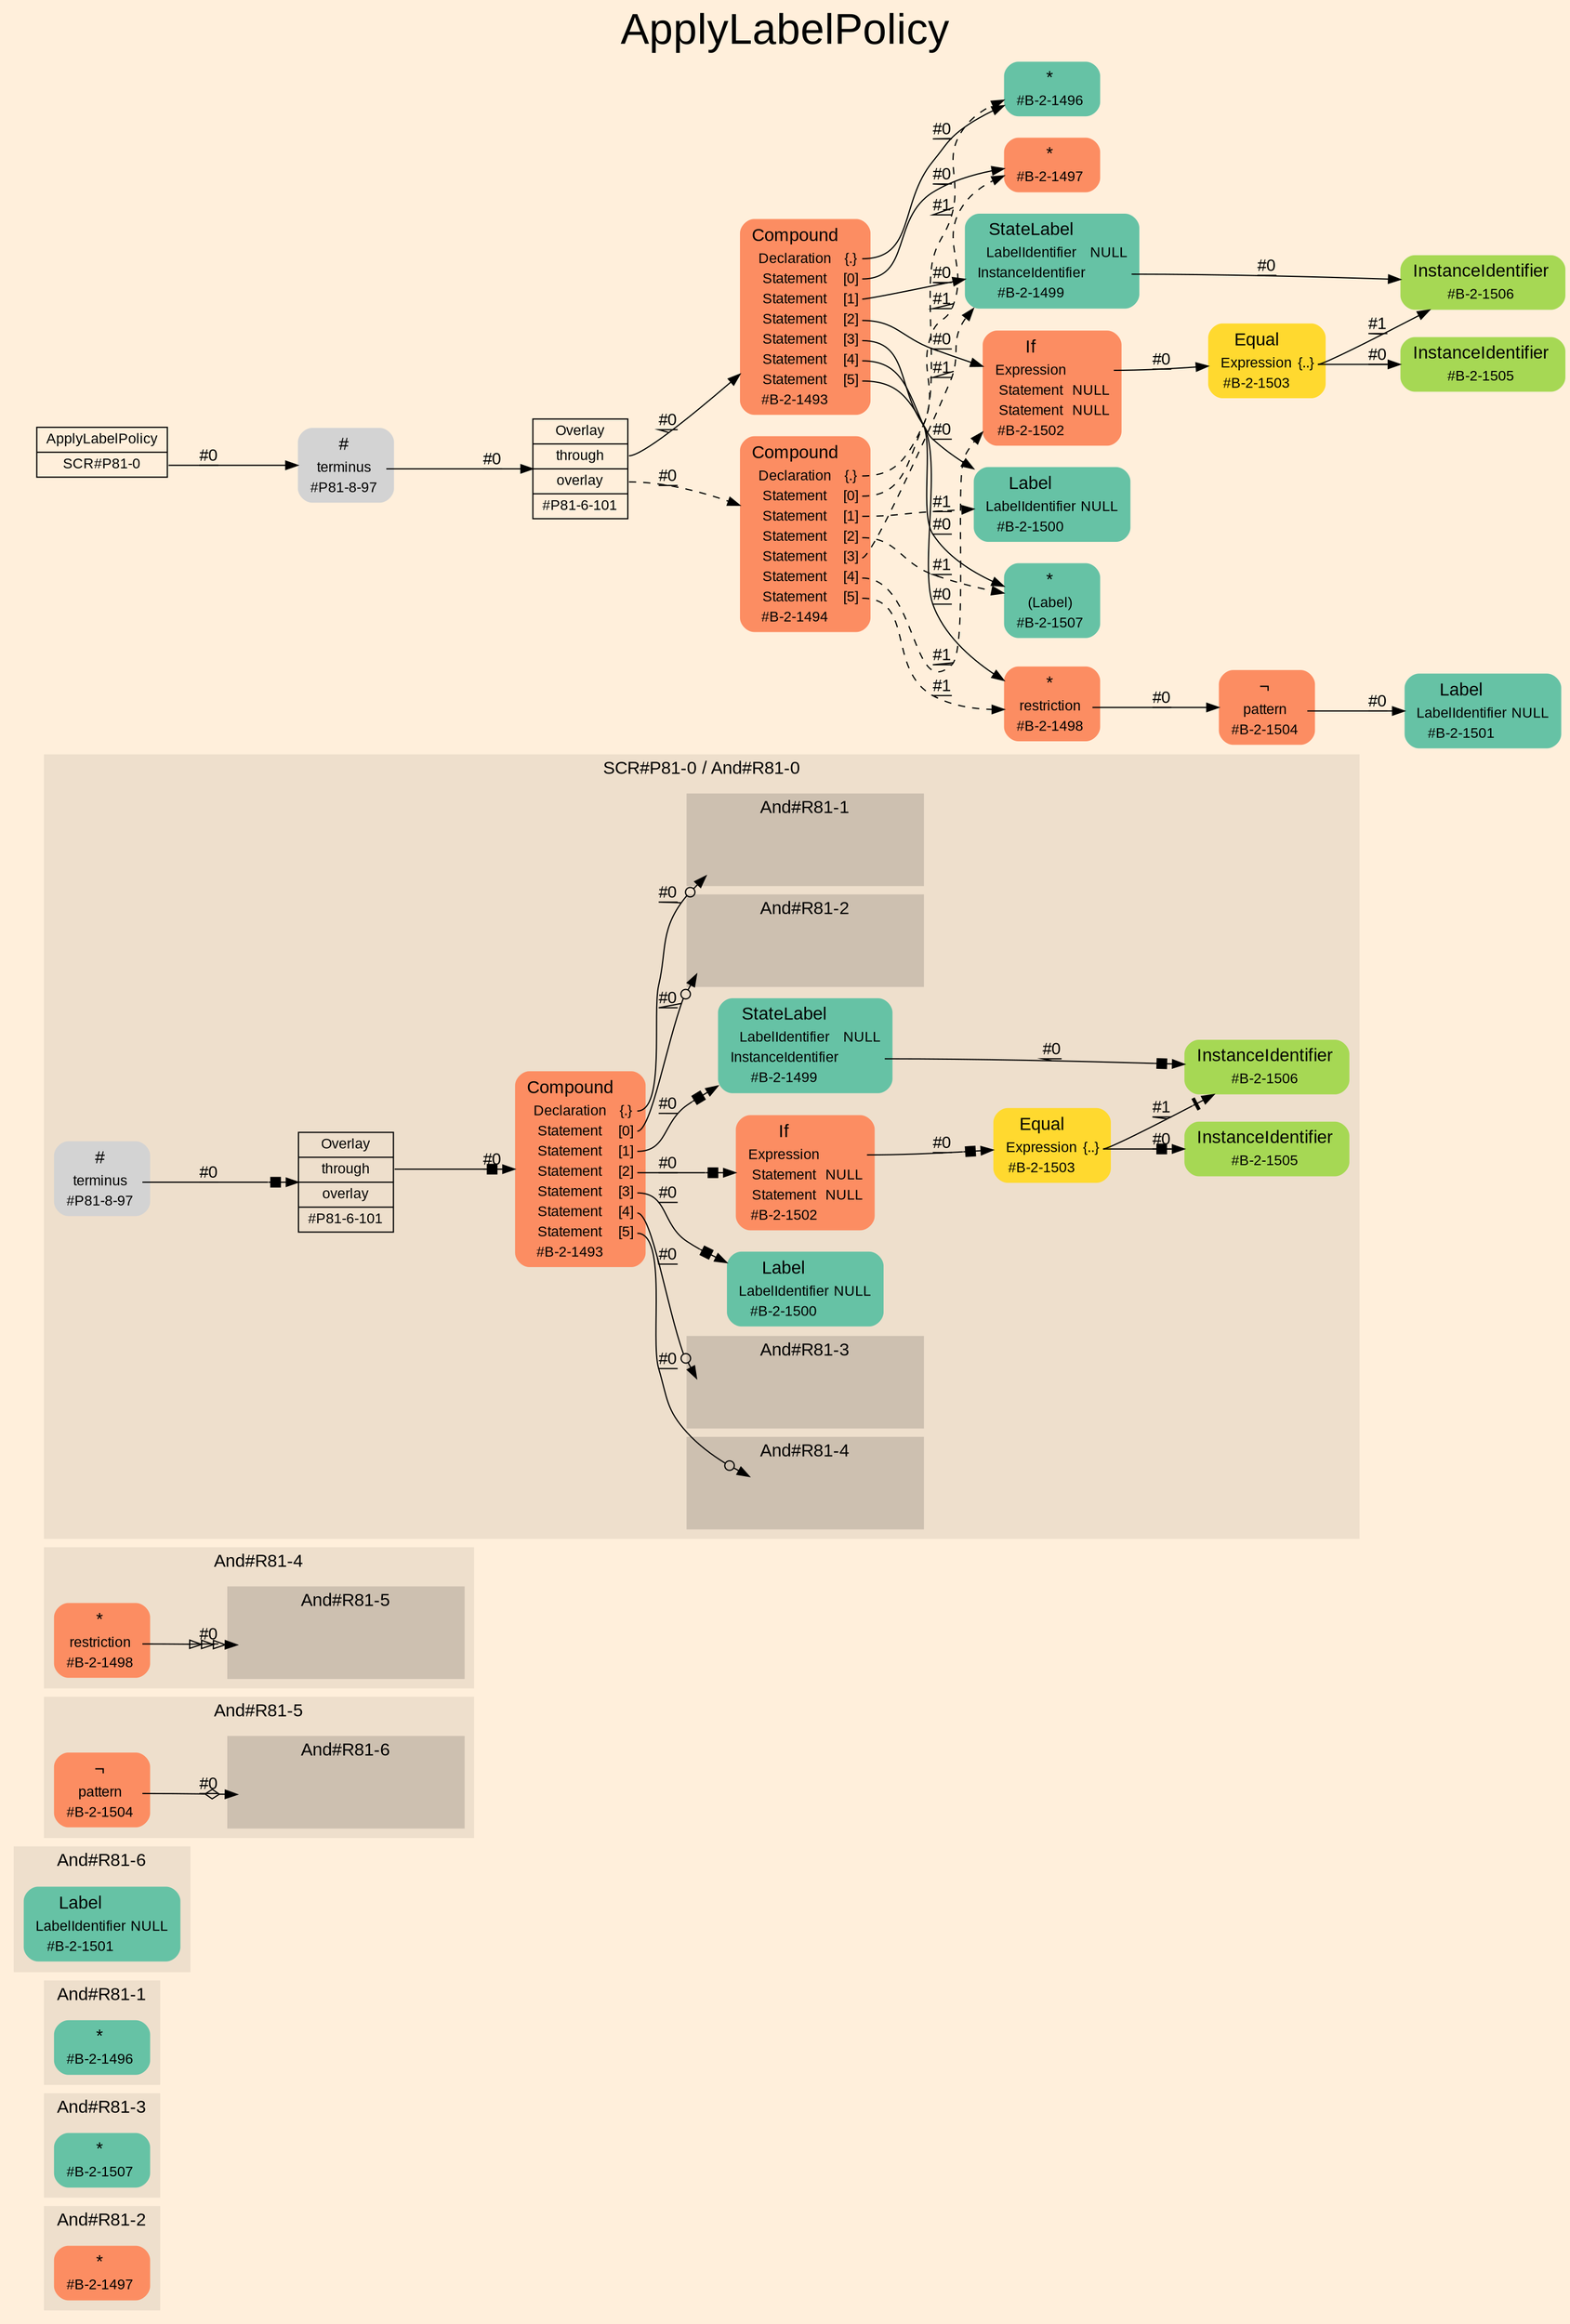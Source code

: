 digraph "ApplyLabelPolicy" {
label = "ApplyLabelPolicy"
labelloc = t
fontsize = "36"
graph [
    rankdir = "LR"
    ranksep = 0.3
    bgcolor = antiquewhite1
    color = black
    fontcolor = black
    fontname = "Arial"
];
node [
    fontname = "Arial"
];
edge [
    fontname = "Arial"
];

// -------------------- figure And#R81-2 --------------------
// -------- region And#R81-2 ----------
subgraph "clusterAnd#R81-2" {
    label = "And#R81-2"
    style = "filled"
    color = antiquewhite2
    fontsize = "15"
    // -------- block And#R81-2[#B-2-1497] ----------
    "And#R81-2[#B-2-1497]" [
        shape = "plaintext"
        fillcolor = "/set28/2"
        label = <<TABLE BORDER="0" CELLBORDER="0" CELLSPACING="0">
         <TR><TD><FONT POINT-SIZE="15.0">*</FONT></TD><TD></TD></TR>
         <TR><TD>#B-2-1497</TD><TD PORT="port0"></TD></TR>
        </TABLE>>
        style = "rounded,filled"
        fontsize = "12"
    ];
    
}


// -------------------- figure And#R81-3 --------------------
// -------- region And#R81-3 ----------
subgraph "clusterAnd#R81-3" {
    label = "And#R81-3"
    style = "filled"
    color = antiquewhite2
    fontsize = "15"
    // -------- block And#R81-3[#B-2-1507] ----------
    "And#R81-3[#B-2-1507]" [
        shape = "plaintext"
        fillcolor = "/set28/1"
        label = <<TABLE BORDER="0" CELLBORDER="0" CELLSPACING="0">
         <TR><TD><FONT POINT-SIZE="15.0">*</FONT></TD><TD></TD></TR>
         <TR><TD>#B-2-1507</TD><TD PORT="port0"></TD></TR>
        </TABLE>>
        style = "rounded,filled"
        fontsize = "12"
    ];
    
}


// -------------------- figure And#R81-1 --------------------
// -------- region And#R81-1 ----------
subgraph "clusterAnd#R81-1" {
    label = "And#R81-1"
    style = "filled"
    color = antiquewhite2
    fontsize = "15"
    // -------- block And#R81-1[#B-2-1496] ----------
    "And#R81-1[#B-2-1496]" [
        shape = "plaintext"
        fillcolor = "/set28/1"
        label = <<TABLE BORDER="0" CELLBORDER="0" CELLSPACING="0">
         <TR><TD><FONT POINT-SIZE="15.0">*</FONT></TD><TD></TD></TR>
         <TR><TD>#B-2-1496</TD><TD PORT="port0"></TD></TR>
        </TABLE>>
        style = "rounded,filled"
        fontsize = "12"
    ];
    
}


// -------------------- figure And#R81-6 --------------------
// -------- region And#R81-6 ----------
subgraph "clusterAnd#R81-6" {
    label = "And#R81-6"
    style = "filled"
    color = antiquewhite2
    fontsize = "15"
    // -------- block And#R81-6[#B-2-1501] ----------
    "And#R81-6[#B-2-1501]" [
        shape = "plaintext"
        fillcolor = "/set28/1"
        label = <<TABLE BORDER="0" CELLBORDER="0" CELLSPACING="0">
         <TR><TD><FONT POINT-SIZE="15.0">Label</FONT></TD><TD></TD></TR>
         <TR><TD>LabelIdentifier</TD><TD PORT="port0">NULL</TD></TR>
         <TR><TD>#B-2-1501</TD><TD PORT="port1"></TD></TR>
        </TABLE>>
        style = "rounded,filled"
        fontsize = "12"
    ];
    
}


// -------------------- figure And#R81-5 --------------------
// -------- region And#R81-5 ----------
subgraph "clusterAnd#R81-5" {
    label = "And#R81-5"
    style = "filled"
    color = antiquewhite2
    fontsize = "15"
    // -------- block And#R81-5[#B-2-1504] ----------
    "And#R81-5[#B-2-1504]" [
        shape = "plaintext"
        fillcolor = "/set28/2"
        label = <<TABLE BORDER="0" CELLBORDER="0" CELLSPACING="0">
         <TR><TD><FONT POINT-SIZE="15.0">¬</FONT></TD><TD></TD></TR>
         <TR><TD>pattern</TD><TD PORT="port0"></TD></TR>
         <TR><TD>#B-2-1504</TD><TD PORT="port1"></TD></TR>
        </TABLE>>
        style = "rounded,filled"
        fontsize = "12"
    ];
    
    "And#R81-5[#B-2-1504]":port0 -> "#0->And#R81-5[#B-2-1501]" [
        arrowhead="normalnoneodiamond"
        label = "#0"
        decorate = true
        color = black
        fontcolor = black
    ];
    
    // -------- region And#R81-5[And#R81-6] ----------
    subgraph "clusterAnd#R81-5[And#R81-6]" {
        label = "And#R81-6"
        style = "filled"
        color = antiquewhite3
        fontsize = "15"
        // -------- block #0->And#R81-5[#B-2-1501] ----------
        "#0->And#R81-5[#B-2-1501]" [
            shape = "none"
            style = "invisible"
        ];
        
    }
    
}


// -------------------- figure And#R81-4 --------------------
// -------- region And#R81-4 ----------
subgraph "clusterAnd#R81-4" {
    label = "And#R81-4"
    style = "filled"
    color = antiquewhite2
    fontsize = "15"
    // -------- block And#R81-4[#B-2-1498] ----------
    "And#R81-4[#B-2-1498]" [
        shape = "plaintext"
        fillcolor = "/set28/2"
        label = <<TABLE BORDER="0" CELLBORDER="0" CELLSPACING="0">
         <TR><TD><FONT POINT-SIZE="15.0">*</FONT></TD><TD></TD></TR>
         <TR><TD>restriction</TD><TD PORT="port0"></TD></TR>
         <TR><TD>#B-2-1498</TD><TD PORT="port1"></TD></TR>
        </TABLE>>
        style = "rounded,filled"
        fontsize = "12"
    ];
    
    "And#R81-4[#B-2-1498]":port0 -> "#0->And#R81-4[#B-2-1504]" [
        arrowhead="normalonormalonormalonormal"
        label = "#0"
        decorate = true
        color = black
        fontcolor = black
    ];
    
    // -------- region And#R81-4[And#R81-5] ----------
    subgraph "clusterAnd#R81-4[And#R81-5]" {
        label = "And#R81-5"
        style = "filled"
        color = antiquewhite3
        fontsize = "15"
        // -------- block #0->And#R81-4[#B-2-1504] ----------
        "#0->And#R81-4[#B-2-1504]" [
            shape = "none"
            style = "invisible"
        ];
        
    }
    
}


// -------------------- figure And#R81-0 --------------------
// -------- region And#R81-0 ----------
subgraph "clusterAnd#R81-0" {
    label = "SCR#P81-0 / And#R81-0"
    style = "filled"
    color = antiquewhite2
    fontsize = "15"
    // -------- block And#R81-0[#B-2-1500] ----------
    "And#R81-0[#B-2-1500]" [
        shape = "plaintext"
        fillcolor = "/set28/1"
        label = <<TABLE BORDER="0" CELLBORDER="0" CELLSPACING="0">
         <TR><TD><FONT POINT-SIZE="15.0">Label</FONT></TD><TD></TD></TR>
         <TR><TD>LabelIdentifier</TD><TD PORT="port0">NULL</TD></TR>
         <TR><TD>#B-2-1500</TD><TD PORT="port1"></TD></TR>
        </TABLE>>
        style = "rounded,filled"
        fontsize = "12"
    ];
    
    // -------- block And#R81-0[#B-2-1502] ----------
    "And#R81-0[#B-2-1502]" [
        shape = "plaintext"
        fillcolor = "/set28/2"
        label = <<TABLE BORDER="0" CELLBORDER="0" CELLSPACING="0">
         <TR><TD><FONT POINT-SIZE="15.0">If</FONT></TD><TD></TD></TR>
         <TR><TD>Expression</TD><TD PORT="port0"></TD></TR>
         <TR><TD>Statement</TD><TD PORT="port1">NULL</TD></TR>
         <TR><TD>Statement</TD><TD PORT="port2">NULL</TD></TR>
         <TR><TD>#B-2-1502</TD><TD PORT="port3"></TD></TR>
        </TABLE>>
        style = "rounded,filled"
        fontsize = "12"
    ];
    
    "And#R81-0[#B-2-1502]":port0 -> "And#R81-0[#B-2-1503]" [
        arrowhead="normalnonebox"
        label = "#0"
        decorate = true
        color = black
        fontcolor = black
    ];
    
    // -------- block And#R81-0[#B-2-1499] ----------
    "And#R81-0[#B-2-1499]" [
        shape = "plaintext"
        fillcolor = "/set28/1"
        label = <<TABLE BORDER="0" CELLBORDER="0" CELLSPACING="0">
         <TR><TD><FONT POINT-SIZE="15.0">StateLabel</FONT></TD><TD></TD></TR>
         <TR><TD>LabelIdentifier</TD><TD PORT="port0">NULL</TD></TR>
         <TR><TD>InstanceIdentifier</TD><TD PORT="port1"></TD></TR>
         <TR><TD>#B-2-1499</TD><TD PORT="port2"></TD></TR>
        </TABLE>>
        style = "rounded,filled"
        fontsize = "12"
    ];
    
    "And#R81-0[#B-2-1499]":port1 -> "And#R81-0[#B-2-1506]" [
        arrowhead="normalnonebox"
        label = "#0"
        decorate = true
        color = black
        fontcolor = black
    ];
    
    // -------- block And#R81-0[#B-2-1493] ----------
    "And#R81-0[#B-2-1493]" [
        shape = "plaintext"
        fillcolor = "/set28/2"
        label = <<TABLE BORDER="0" CELLBORDER="0" CELLSPACING="0">
         <TR><TD><FONT POINT-SIZE="15.0">Compound</FONT></TD><TD></TD></TR>
         <TR><TD>Declaration</TD><TD PORT="port0">{.}</TD></TR>
         <TR><TD>Statement</TD><TD PORT="port1">[0]</TD></TR>
         <TR><TD>Statement</TD><TD PORT="port2">[1]</TD></TR>
         <TR><TD>Statement</TD><TD PORT="port3">[2]</TD></TR>
         <TR><TD>Statement</TD><TD PORT="port4">[3]</TD></TR>
         <TR><TD>Statement</TD><TD PORT="port5">[4]</TD></TR>
         <TR><TD>Statement</TD><TD PORT="port6">[5]</TD></TR>
         <TR><TD>#B-2-1493</TD><TD PORT="port7"></TD></TR>
        </TABLE>>
        style = "rounded,filled"
        fontsize = "12"
    ];
    
    "And#R81-0[#B-2-1493]":port0 -> "#0->And#R81-0[#B-2-1496]" [
        arrowhead="normalnoneodot"
        label = "#0"
        decorate = true
        color = black
        fontcolor = black
    ];
    
    "And#R81-0[#B-2-1493]":port1 -> "#0->And#R81-0[#B-2-1497]" [
        arrowhead="normalnoneodot"
        label = "#0"
        decorate = true
        color = black
        fontcolor = black
    ];
    
    "And#R81-0[#B-2-1493]":port2 -> "And#R81-0[#B-2-1499]" [
        arrowhead="normalnonebox"
        label = "#0"
        decorate = true
        color = black
        fontcolor = black
    ];
    
    "And#R81-0[#B-2-1493]":port3 -> "And#R81-0[#B-2-1502]" [
        arrowhead="normalnonebox"
        label = "#0"
        decorate = true
        color = black
        fontcolor = black
    ];
    
    "And#R81-0[#B-2-1493]":port4 -> "And#R81-0[#B-2-1500]" [
        arrowhead="normalnonebox"
        label = "#0"
        decorate = true
        color = black
        fontcolor = black
    ];
    
    "And#R81-0[#B-2-1493]":port5 -> "#0->And#R81-0[#B-2-1507]" [
        arrowhead="normalnoneodot"
        label = "#0"
        decorate = true
        color = black
        fontcolor = black
    ];
    
    "And#R81-0[#B-2-1493]":port6 -> "#0->And#R81-0[#B-2-1498]" [
        arrowhead="normalnoneodot"
        label = "#0"
        decorate = true
        color = black
        fontcolor = black
    ];
    
    // -------- block And#R81-0[#B-2-1503] ----------
    "And#R81-0[#B-2-1503]" [
        shape = "plaintext"
        fillcolor = "/set28/6"
        label = <<TABLE BORDER="0" CELLBORDER="0" CELLSPACING="0">
         <TR><TD><FONT POINT-SIZE="15.0">Equal</FONT></TD><TD></TD></TR>
         <TR><TD>Expression</TD><TD PORT="port0">{..}</TD></TR>
         <TR><TD>#B-2-1503</TD><TD PORT="port1"></TD></TR>
        </TABLE>>
        style = "rounded,filled"
        fontsize = "12"
    ];
    
    "And#R81-0[#B-2-1503]":port0 -> "And#R81-0[#B-2-1505]" [
        arrowhead="normalnonebox"
        label = "#0"
        decorate = true
        color = black
        fontcolor = black
    ];
    
    "And#R81-0[#B-2-1503]":port0 -> "And#R81-0[#B-2-1506]" [
        arrowhead="normalnonetee"
        label = "#1"
        decorate = true
        color = black
        fontcolor = black
    ];
    
    // -------- block And#R81-0[#B-2-1505] ----------
    "And#R81-0[#B-2-1505]" [
        shape = "plaintext"
        fillcolor = "/set28/5"
        label = <<TABLE BORDER="0" CELLBORDER="0" CELLSPACING="0">
         <TR><TD><FONT POINT-SIZE="15.0">InstanceIdentifier</FONT></TD><TD></TD></TR>
         <TR><TD>#B-2-1505</TD><TD PORT="port0"></TD></TR>
        </TABLE>>
        style = "rounded,filled"
        fontsize = "12"
    ];
    
    // -------- block And#R81-0[#B-2-1506] ----------
    "And#R81-0[#B-2-1506]" [
        shape = "plaintext"
        fillcolor = "/set28/5"
        label = <<TABLE BORDER="0" CELLBORDER="0" CELLSPACING="0">
         <TR><TD><FONT POINT-SIZE="15.0">InstanceIdentifier</FONT></TD><TD></TD></TR>
         <TR><TD>#B-2-1506</TD><TD PORT="port0"></TD></TR>
        </TABLE>>
        style = "rounded,filled"
        fontsize = "12"
    ];
    
    // -------- block And#R81-0[#P81-6-101] ----------
    "And#R81-0[#P81-6-101]" [
        shape = "record"
        fillcolor = antiquewhite2
        label = "<fixed> Overlay | <port0> through | <port1> overlay | <port2> #P81-6-101"
        style = "filled"
        fontsize = "12"
        color = black
        fontcolor = black
    ];
    
    "And#R81-0[#P81-6-101]":port0 -> "And#R81-0[#B-2-1493]" [
        arrowhead="normalnonebox"
        label = "#0"
        decorate = true
        color = black
        fontcolor = black
    ];
    
    // -------- block And#R81-0[#P81-8-97] ----------
    "And#R81-0[#P81-8-97]" [
        shape = "plaintext"
        label = <<TABLE BORDER="0" CELLBORDER="0" CELLSPACING="0">
         <TR><TD><FONT POINT-SIZE="15.0">#</FONT></TD><TD></TD></TR>
         <TR><TD>terminus</TD><TD PORT="port0"></TD></TR>
         <TR><TD>#P81-8-97</TD><TD PORT="port1"></TD></TR>
        </TABLE>>
        style = "rounded,filled"
        fontsize = "12"
    ];
    
    "And#R81-0[#P81-8-97]":port0 -> "And#R81-0[#P81-6-101]" [
        arrowhead="normalnonebox"
        label = "#0"
        decorate = true
        color = black
        fontcolor = black
    ];
    
    // -------- region And#R81-0[And#R81-1] ----------
    subgraph "clusterAnd#R81-0[And#R81-1]" {
        label = "And#R81-1"
        style = "filled"
        color = antiquewhite3
        fontsize = "15"
        // -------- block #0->And#R81-0[#B-2-1496] ----------
        "#0->And#R81-0[#B-2-1496]" [
            shape = "none"
            style = "invisible"
        ];
        
    }
    
    // -------- region And#R81-0[And#R81-2] ----------
    subgraph "clusterAnd#R81-0[And#R81-2]" {
        label = "And#R81-2"
        style = "filled"
        color = antiquewhite3
        fontsize = "15"
        // -------- block #0->And#R81-0[#B-2-1497] ----------
        "#0->And#R81-0[#B-2-1497]" [
            shape = "none"
            style = "invisible"
        ];
        
    }
    
    // -------- region And#R81-0[And#R81-3] ----------
    subgraph "clusterAnd#R81-0[And#R81-3]" {
        label = "And#R81-3"
        style = "filled"
        color = antiquewhite3
        fontsize = "15"
        // -------- block #0->And#R81-0[#B-2-1507] ----------
        "#0->And#R81-0[#B-2-1507]" [
            shape = "none"
            style = "invisible"
        ];
        
    }
    
    // -------- region And#R81-0[And#R81-4] ----------
    subgraph "clusterAnd#R81-0[And#R81-4]" {
        label = "And#R81-4"
        style = "filled"
        color = antiquewhite3
        fontsize = "15"
        // -------- block #0->And#R81-0[#B-2-1498] ----------
        "#0->And#R81-0[#B-2-1498]" [
            shape = "none"
            style = "invisible"
        ];
        
    }
    
}


// -------------------- transformation figure --------------------
// -------- block CR#P81-0 ----------
"CR#P81-0" [
    shape = "record"
    fillcolor = antiquewhite1
    label = "<fixed> ApplyLabelPolicy | <port0> SCR#P81-0"
    style = "filled"
    fontsize = "12"
    color = black
    fontcolor = black
];

"CR#P81-0":port0 -> "#P81-8-97" [
    label = "#0"
    decorate = true
    color = black
    fontcolor = black
];

// -------- block #P81-8-97 ----------
"#P81-8-97" [
    shape = "plaintext"
    label = <<TABLE BORDER="0" CELLBORDER="0" CELLSPACING="0">
     <TR><TD><FONT POINT-SIZE="15.0">#</FONT></TD><TD></TD></TR>
     <TR><TD>terminus</TD><TD PORT="port0"></TD></TR>
     <TR><TD>#P81-8-97</TD><TD PORT="port1"></TD></TR>
    </TABLE>>
    style = "rounded,filled"
    fontsize = "12"
];

"#P81-8-97":port0 -> "#P81-6-101" [
    label = "#0"
    decorate = true
    color = black
    fontcolor = black
];

// -------- block #P81-6-101 ----------
"#P81-6-101" [
    shape = "record"
    fillcolor = antiquewhite1
    label = "<fixed> Overlay | <port0> through | <port1> overlay | <port2> #P81-6-101"
    style = "filled"
    fontsize = "12"
    color = black
    fontcolor = black
];

"#P81-6-101":port0 -> "#B-2-1493" [
    label = "#0"
    decorate = true
    color = black
    fontcolor = black
];

"#P81-6-101":port1 -> "#B-2-1494" [
    style="dashed"
    label = "#0"
    decorate = true
    color = black
    fontcolor = black
];

// -------- block #B-2-1493 ----------
"#B-2-1493" [
    shape = "plaintext"
    fillcolor = "/set28/2"
    label = <<TABLE BORDER="0" CELLBORDER="0" CELLSPACING="0">
     <TR><TD><FONT POINT-SIZE="15.0">Compound</FONT></TD><TD></TD></TR>
     <TR><TD>Declaration</TD><TD PORT="port0">{.}</TD></TR>
     <TR><TD>Statement</TD><TD PORT="port1">[0]</TD></TR>
     <TR><TD>Statement</TD><TD PORT="port2">[1]</TD></TR>
     <TR><TD>Statement</TD><TD PORT="port3">[2]</TD></TR>
     <TR><TD>Statement</TD><TD PORT="port4">[3]</TD></TR>
     <TR><TD>Statement</TD><TD PORT="port5">[4]</TD></TR>
     <TR><TD>Statement</TD><TD PORT="port6">[5]</TD></TR>
     <TR><TD>#B-2-1493</TD><TD PORT="port7"></TD></TR>
    </TABLE>>
    style = "rounded,filled"
    fontsize = "12"
];

"#B-2-1493":port0 -> "#B-2-1496" [
    label = "#0"
    decorate = true
    color = black
    fontcolor = black
];

"#B-2-1493":port1 -> "#B-2-1497" [
    label = "#0"
    decorate = true
    color = black
    fontcolor = black
];

"#B-2-1493":port2 -> "#B-2-1499" [
    label = "#0"
    decorate = true
    color = black
    fontcolor = black
];

"#B-2-1493":port3 -> "#B-2-1502" [
    label = "#0"
    decorate = true
    color = black
    fontcolor = black
];

"#B-2-1493":port4 -> "#B-2-1500" [
    label = "#0"
    decorate = true
    color = black
    fontcolor = black
];

"#B-2-1493":port5 -> "#B-2-1507" [
    label = "#0"
    decorate = true
    color = black
    fontcolor = black
];

"#B-2-1493":port6 -> "#B-2-1498" [
    label = "#0"
    decorate = true
    color = black
    fontcolor = black
];

// -------- block #B-2-1496 ----------
"#B-2-1496" [
    shape = "plaintext"
    fillcolor = "/set28/1"
    label = <<TABLE BORDER="0" CELLBORDER="0" CELLSPACING="0">
     <TR><TD><FONT POINT-SIZE="15.0">*</FONT></TD><TD></TD></TR>
     <TR><TD>#B-2-1496</TD><TD PORT="port0"></TD></TR>
    </TABLE>>
    style = "rounded,filled"
    fontsize = "12"
];

// -------- block #B-2-1497 ----------
"#B-2-1497" [
    shape = "plaintext"
    fillcolor = "/set28/2"
    label = <<TABLE BORDER="0" CELLBORDER="0" CELLSPACING="0">
     <TR><TD><FONT POINT-SIZE="15.0">*</FONT></TD><TD></TD></TR>
     <TR><TD>#B-2-1497</TD><TD PORT="port0"></TD></TR>
    </TABLE>>
    style = "rounded,filled"
    fontsize = "12"
];

// -------- block #B-2-1499 ----------
"#B-2-1499" [
    shape = "plaintext"
    fillcolor = "/set28/1"
    label = <<TABLE BORDER="0" CELLBORDER="0" CELLSPACING="0">
     <TR><TD><FONT POINT-SIZE="15.0">StateLabel</FONT></TD><TD></TD></TR>
     <TR><TD>LabelIdentifier</TD><TD PORT="port0">NULL</TD></TR>
     <TR><TD>InstanceIdentifier</TD><TD PORT="port1"></TD></TR>
     <TR><TD>#B-2-1499</TD><TD PORT="port2"></TD></TR>
    </TABLE>>
    style = "rounded,filled"
    fontsize = "12"
];

"#B-2-1499":port1 -> "#B-2-1506" [
    label = "#0"
    decorate = true
    color = black
    fontcolor = black
];

// -------- block #B-2-1506 ----------
"#B-2-1506" [
    shape = "plaintext"
    fillcolor = "/set28/5"
    label = <<TABLE BORDER="0" CELLBORDER="0" CELLSPACING="0">
     <TR><TD><FONT POINT-SIZE="15.0">InstanceIdentifier</FONT></TD><TD></TD></TR>
     <TR><TD>#B-2-1506</TD><TD PORT="port0"></TD></TR>
    </TABLE>>
    style = "rounded,filled"
    fontsize = "12"
];

// -------- block #B-2-1502 ----------
"#B-2-1502" [
    shape = "plaintext"
    fillcolor = "/set28/2"
    label = <<TABLE BORDER="0" CELLBORDER="0" CELLSPACING="0">
     <TR><TD><FONT POINT-SIZE="15.0">If</FONT></TD><TD></TD></TR>
     <TR><TD>Expression</TD><TD PORT="port0"></TD></TR>
     <TR><TD>Statement</TD><TD PORT="port1">NULL</TD></TR>
     <TR><TD>Statement</TD><TD PORT="port2">NULL</TD></TR>
     <TR><TD>#B-2-1502</TD><TD PORT="port3"></TD></TR>
    </TABLE>>
    style = "rounded,filled"
    fontsize = "12"
];

"#B-2-1502":port0 -> "#B-2-1503" [
    label = "#0"
    decorate = true
    color = black
    fontcolor = black
];

// -------- block #B-2-1503 ----------
"#B-2-1503" [
    shape = "plaintext"
    fillcolor = "/set28/6"
    label = <<TABLE BORDER="0" CELLBORDER="0" CELLSPACING="0">
     <TR><TD><FONT POINT-SIZE="15.0">Equal</FONT></TD><TD></TD></TR>
     <TR><TD>Expression</TD><TD PORT="port0">{..}</TD></TR>
     <TR><TD>#B-2-1503</TD><TD PORT="port1"></TD></TR>
    </TABLE>>
    style = "rounded,filled"
    fontsize = "12"
];

"#B-2-1503":port0 -> "#B-2-1505" [
    label = "#0"
    decorate = true
    color = black
    fontcolor = black
];

"#B-2-1503":port0 -> "#B-2-1506" [
    label = "#1"
    decorate = true
    color = black
    fontcolor = black
];

// -------- block #B-2-1505 ----------
"#B-2-1505" [
    shape = "plaintext"
    fillcolor = "/set28/5"
    label = <<TABLE BORDER="0" CELLBORDER="0" CELLSPACING="0">
     <TR><TD><FONT POINT-SIZE="15.0">InstanceIdentifier</FONT></TD><TD></TD></TR>
     <TR><TD>#B-2-1505</TD><TD PORT="port0"></TD></TR>
    </TABLE>>
    style = "rounded,filled"
    fontsize = "12"
];

// -------- block #B-2-1500 ----------
"#B-2-1500" [
    shape = "plaintext"
    fillcolor = "/set28/1"
    label = <<TABLE BORDER="0" CELLBORDER="0" CELLSPACING="0">
     <TR><TD><FONT POINT-SIZE="15.0">Label</FONT></TD><TD></TD></TR>
     <TR><TD>LabelIdentifier</TD><TD PORT="port0">NULL</TD></TR>
     <TR><TD>#B-2-1500</TD><TD PORT="port1"></TD></TR>
    </TABLE>>
    style = "rounded,filled"
    fontsize = "12"
];

// -------- block #B-2-1507 ----------
"#B-2-1507" [
    shape = "plaintext"
    fillcolor = "/set28/1"
    label = <<TABLE BORDER="0" CELLBORDER="0" CELLSPACING="0">
     <TR><TD><FONT POINT-SIZE="15.0">*</FONT></TD><TD></TD></TR>
     <TR><TD>(Label)</TD><TD PORT="port0"></TD></TR>
     <TR><TD>#B-2-1507</TD><TD PORT="port1"></TD></TR>
    </TABLE>>
    style = "rounded,filled"
    fontsize = "12"
];

// -------- block #B-2-1498 ----------
"#B-2-1498" [
    shape = "plaintext"
    fillcolor = "/set28/2"
    label = <<TABLE BORDER="0" CELLBORDER="0" CELLSPACING="0">
     <TR><TD><FONT POINT-SIZE="15.0">*</FONT></TD><TD></TD></TR>
     <TR><TD>restriction</TD><TD PORT="port0"></TD></TR>
     <TR><TD>#B-2-1498</TD><TD PORT="port1"></TD></TR>
    </TABLE>>
    style = "rounded,filled"
    fontsize = "12"
];

"#B-2-1498":port0 -> "#B-2-1504" [
    label = "#0"
    decorate = true
    color = black
    fontcolor = black
];

// -------- block #B-2-1504 ----------
"#B-2-1504" [
    shape = "plaintext"
    fillcolor = "/set28/2"
    label = <<TABLE BORDER="0" CELLBORDER="0" CELLSPACING="0">
     <TR><TD><FONT POINT-SIZE="15.0">¬</FONT></TD><TD></TD></TR>
     <TR><TD>pattern</TD><TD PORT="port0"></TD></TR>
     <TR><TD>#B-2-1504</TD><TD PORT="port1"></TD></TR>
    </TABLE>>
    style = "rounded,filled"
    fontsize = "12"
];

"#B-2-1504":port0 -> "#B-2-1501" [
    label = "#0"
    decorate = true
    color = black
    fontcolor = black
];

// -------- block #B-2-1501 ----------
"#B-2-1501" [
    shape = "plaintext"
    fillcolor = "/set28/1"
    label = <<TABLE BORDER="0" CELLBORDER="0" CELLSPACING="0">
     <TR><TD><FONT POINT-SIZE="15.0">Label</FONT></TD><TD></TD></TR>
     <TR><TD>LabelIdentifier</TD><TD PORT="port0">NULL</TD></TR>
     <TR><TD>#B-2-1501</TD><TD PORT="port1"></TD></TR>
    </TABLE>>
    style = "rounded,filled"
    fontsize = "12"
];

// -------- block #B-2-1494 ----------
"#B-2-1494" [
    shape = "plaintext"
    fillcolor = "/set28/2"
    label = <<TABLE BORDER="0" CELLBORDER="0" CELLSPACING="0">
     <TR><TD><FONT POINT-SIZE="15.0">Compound</FONT></TD><TD></TD></TR>
     <TR><TD>Declaration</TD><TD PORT="port0">{.}</TD></TR>
     <TR><TD>Statement</TD><TD PORT="port1">[0]</TD></TR>
     <TR><TD>Statement</TD><TD PORT="port2">[1]</TD></TR>
     <TR><TD>Statement</TD><TD PORT="port3">[2]</TD></TR>
     <TR><TD>Statement</TD><TD PORT="port4">[3]</TD></TR>
     <TR><TD>Statement</TD><TD PORT="port5">[4]</TD></TR>
     <TR><TD>Statement</TD><TD PORT="port6">[5]</TD></TR>
     <TR><TD>#B-2-1494</TD><TD PORT="port7"></TD></TR>
    </TABLE>>
    style = "rounded,filled"
    fontsize = "12"
];

"#B-2-1494":port0 -> "#B-2-1496" [
    style="dashed"
    label = "#1"
    decorate = true
    color = black
    fontcolor = black
];

"#B-2-1494":port1 -> "#B-2-1497" [
    style="dashed"
    label = "#1"
    decorate = true
    color = black
    fontcolor = black
];

"#B-2-1494":port2 -> "#B-2-1500" [
    style="dashed"
    label = "#1"
    decorate = true
    color = black
    fontcolor = black
];

"#B-2-1494":port3 -> "#B-2-1507" [
    style="dashed"
    label = "#1"
    decorate = true
    color = black
    fontcolor = black
];

"#B-2-1494":port4 -> "#B-2-1499" [
    style="dashed"
    label = "#1"
    decorate = true
    color = black
    fontcolor = black
];

"#B-2-1494":port5 -> "#B-2-1502" [
    style="dashed"
    label = "#1"
    decorate = true
    color = black
    fontcolor = black
];

"#B-2-1494":port6 -> "#B-2-1498" [
    style="dashed"
    label = "#1"
    decorate = true
    color = black
    fontcolor = black
];


}
